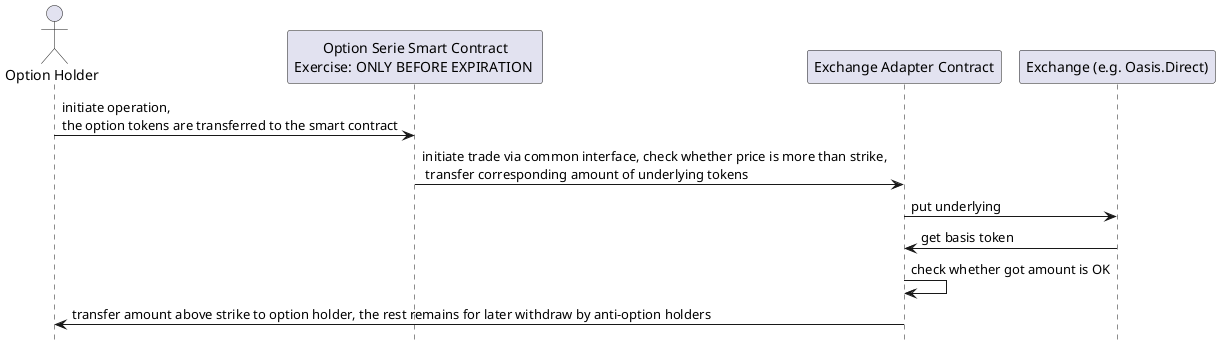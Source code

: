 @startuml
actor "Option Holder" as opt_owner
participant "Option Serie Smart Contract\nExercise: ONLY BEFORE EXPIRATION " as opt_pair
participant "Exchange Adapter Contract" as exchange_adapter
participant "Exchange (e.g. Oasis.Direct)" as exchange


opt_owner -> opt_pair: initiate operation,\nthe option tokens are transferred to the smart contract
opt_pair -> exchange_adapter: initiate trade via common interface, check whether price is more than strike,\n transfer corresponding amount of underlying tokens
exchange_adapter -> exchange: put underlying
exchange -> exchange_adapter: get basis token
exchange_adapter -> exchange_adapter: check whether got amount is OK
exchange_adapter -> opt_owner: transfer amount above strike to option holder, the rest remains for later withdraw by anti-option holders


hide footbox
@enduml